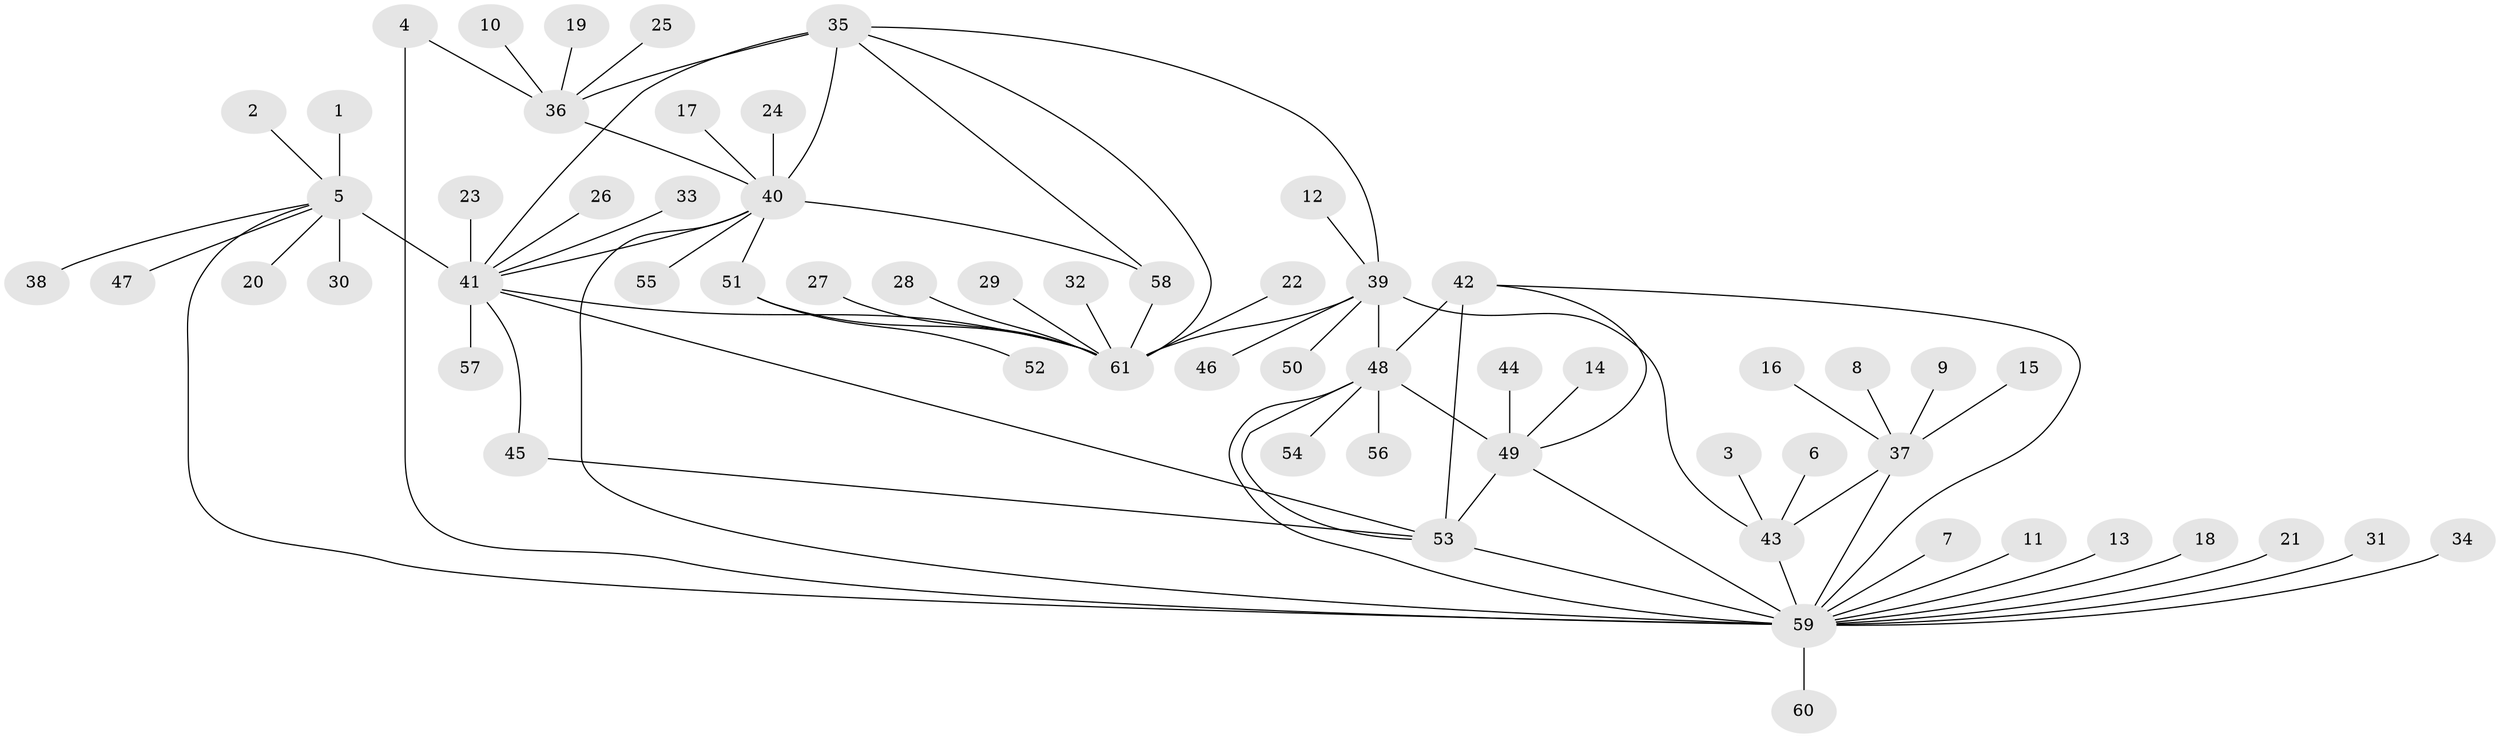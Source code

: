 // original degree distribution, {7: 0.040983606557377046, 8: 0.06557377049180328, 10: 0.00819672131147541, 11: 0.03278688524590164, 9: 0.040983606557377046, 6: 0.03278688524590164, 12: 0.00819672131147541, 13: 0.00819672131147541, 5: 0.00819672131147541, 2: 0.13934426229508196, 1: 0.5901639344262295, 3: 0.01639344262295082, 4: 0.00819672131147541}
// Generated by graph-tools (version 1.1) at 2025/50/03/09/25 03:50:36]
// undirected, 61 vertices, 80 edges
graph export_dot {
graph [start="1"]
  node [color=gray90,style=filled];
  1;
  2;
  3;
  4;
  5;
  6;
  7;
  8;
  9;
  10;
  11;
  12;
  13;
  14;
  15;
  16;
  17;
  18;
  19;
  20;
  21;
  22;
  23;
  24;
  25;
  26;
  27;
  28;
  29;
  30;
  31;
  32;
  33;
  34;
  35;
  36;
  37;
  38;
  39;
  40;
  41;
  42;
  43;
  44;
  45;
  46;
  47;
  48;
  49;
  50;
  51;
  52;
  53;
  54;
  55;
  56;
  57;
  58;
  59;
  60;
  61;
  1 -- 5 [weight=1.0];
  2 -- 5 [weight=1.0];
  3 -- 43 [weight=1.0];
  4 -- 36 [weight=1.0];
  4 -- 59 [weight=1.0];
  5 -- 20 [weight=1.0];
  5 -- 30 [weight=1.0];
  5 -- 38 [weight=1.0];
  5 -- 41 [weight=9.0];
  5 -- 47 [weight=1.0];
  5 -- 59 [weight=1.0];
  6 -- 43 [weight=1.0];
  7 -- 59 [weight=1.0];
  8 -- 37 [weight=1.0];
  9 -- 37 [weight=1.0];
  10 -- 36 [weight=1.0];
  11 -- 59 [weight=1.0];
  12 -- 39 [weight=1.0];
  13 -- 59 [weight=1.0];
  14 -- 49 [weight=1.0];
  15 -- 37 [weight=1.0];
  16 -- 37 [weight=1.0];
  17 -- 40 [weight=1.0];
  18 -- 59 [weight=1.0];
  19 -- 36 [weight=1.0];
  21 -- 59 [weight=1.0];
  22 -- 61 [weight=1.0];
  23 -- 41 [weight=1.0];
  24 -- 40 [weight=1.0];
  25 -- 36 [weight=1.0];
  26 -- 41 [weight=1.0];
  27 -- 61 [weight=1.0];
  28 -- 61 [weight=1.0];
  29 -- 61 [weight=1.0];
  31 -- 59 [weight=1.0];
  32 -- 61 [weight=1.0];
  33 -- 41 [weight=1.0];
  34 -- 59 [weight=1.0];
  35 -- 36 [weight=1.0];
  35 -- 39 [weight=1.0];
  35 -- 40 [weight=4.0];
  35 -- 41 [weight=1.0];
  35 -- 58 [weight=1.0];
  35 -- 61 [weight=1.0];
  36 -- 40 [weight=4.0];
  37 -- 43 [weight=1.0];
  37 -- 59 [weight=4.0];
  39 -- 43 [weight=1.0];
  39 -- 46 [weight=1.0];
  39 -- 48 [weight=1.0];
  39 -- 50 [weight=1.0];
  39 -- 61 [weight=8.0];
  40 -- 41 [weight=1.0];
  40 -- 51 [weight=1.0];
  40 -- 55 [weight=1.0];
  40 -- 58 [weight=1.0];
  40 -- 59 [weight=2.0];
  41 -- 45 [weight=1.0];
  41 -- 53 [weight=1.0];
  41 -- 57 [weight=1.0];
  41 -- 61 [weight=1.0];
  42 -- 48 [weight=1.0];
  42 -- 49 [weight=1.0];
  42 -- 53 [weight=2.0];
  42 -- 59 [weight=1.0];
  43 -- 59 [weight=4.0];
  44 -- 49 [weight=1.0];
  45 -- 53 [weight=1.0];
  48 -- 49 [weight=1.0];
  48 -- 53 [weight=2.0];
  48 -- 54 [weight=1.0];
  48 -- 56 [weight=1.0];
  48 -- 59 [weight=1.0];
  49 -- 53 [weight=2.0];
  49 -- 59 [weight=1.0];
  51 -- 52 [weight=1.0];
  51 -- 61 [weight=1.0];
  53 -- 59 [weight=2.0];
  58 -- 61 [weight=1.0];
  59 -- 60 [weight=1.0];
}
